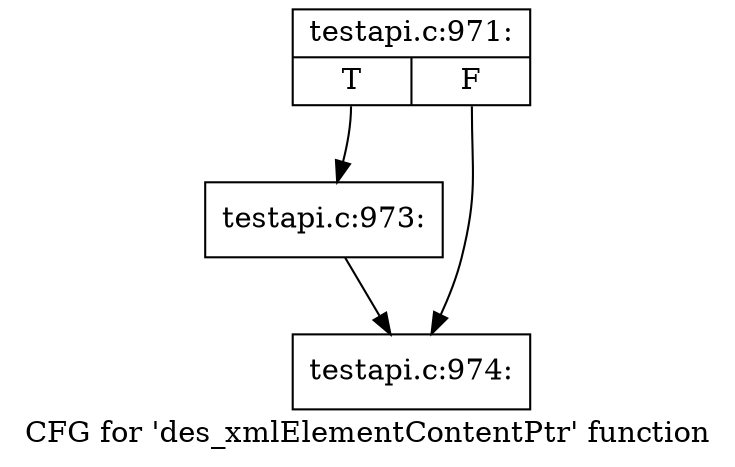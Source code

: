 digraph "CFG for 'des_xmlElementContentPtr' function" {
	label="CFG for 'des_xmlElementContentPtr' function";

	Node0x410c3c0 [shape=record,label="{testapi.c:971:|{<s0>T|<s1>F}}"];
	Node0x410c3c0:s0 -> Node0x4265f40;
	Node0x410c3c0:s1 -> Node0x4265f90;
	Node0x4265f40 [shape=record,label="{testapi.c:973:}"];
	Node0x4265f40 -> Node0x4265f90;
	Node0x4265f90 [shape=record,label="{testapi.c:974:}"];
}

